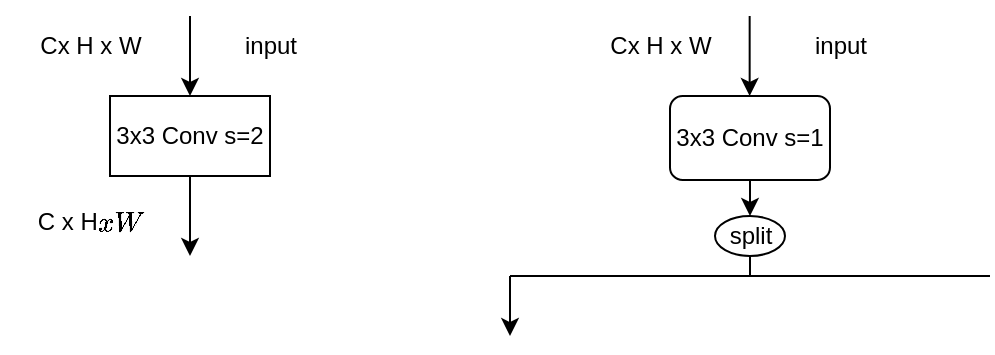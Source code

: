 <mxfile version="21.2.9" type="github">
  <diagram name="Page-1" id="XpkqMG4DgamtNfhGMaTh">
    <mxGraphModel dx="865" dy="569" grid="1" gridSize="10" guides="1" tooltips="1" connect="1" arrows="1" fold="1" page="1" pageScale="1" pageWidth="850" pageHeight="1100" math="0" shadow="0">
      <root>
        <mxCell id="0" />
        <mxCell id="1" parent="0" />
        <mxCell id="Ag83B2c30T-BLU_WmeoF-4" value="" style="endArrow=classic;html=1;rounded=0;entryX=0.5;entryY=0;entryDx=0;entryDy=0;entryPerimeter=0;" parent="1" edge="1">
          <mxGeometry width="50" height="50" relative="1" as="geometry">
            <mxPoint x="360" y="200" as="sourcePoint" />
            <mxPoint x="360" y="240" as="targetPoint" />
          </mxGeometry>
        </mxCell>
        <mxCell id="Ag83B2c30T-BLU_WmeoF-5" value="3x3 Conv s=2" style="rounded=0;whiteSpace=wrap;html=1;" parent="1" vertex="1">
          <mxGeometry x="320" y="240" width="80" height="40" as="geometry" />
        </mxCell>
        <mxCell id="Ag83B2c30T-BLU_WmeoF-8" value="input" style="text;html=1;align=center;verticalAlign=middle;resizable=0;points=[];autosize=1;strokeColor=none;fillColor=none;" parent="1" vertex="1">
          <mxGeometry x="375" y="200" width="50" height="30" as="geometry" />
        </mxCell>
        <mxCell id="Ag83B2c30T-BLU_WmeoF-9" value="Cx H x W" style="text;html=1;align=center;verticalAlign=middle;resizable=0;points=[];autosize=1;strokeColor=none;fillColor=none;" parent="1" vertex="1">
          <mxGeometry x="275" y="200" width="70" height="30" as="geometry" />
        </mxCell>
        <mxCell id="833LVJOIejTWr4TWuizp-1" value="" style="endArrow=classic;html=1;rounded=0;exitX=0.5;exitY=1;exitDx=0;exitDy=0;" edge="1" parent="1" source="Ag83B2c30T-BLU_WmeoF-5">
          <mxGeometry width="50" height="50" relative="1" as="geometry">
            <mxPoint x="460" y="360" as="sourcePoint" />
            <mxPoint x="360" y="320" as="targetPoint" />
            <Array as="points" />
          </mxGeometry>
        </mxCell>
        <mxCell id="833LVJOIejTWr4TWuizp-2" value="C x H` x W`" style="text;html=1;align=center;verticalAlign=middle;resizable=0;points=[];autosize=1;strokeColor=none;fillColor=none;" vertex="1" parent="1">
          <mxGeometry x="265" y="288" width="90" height="30" as="geometry" />
        </mxCell>
        <mxCell id="833LVJOIejTWr4TWuizp-3" value="" style="endArrow=classic;html=1;rounded=0;entryX=0.5;entryY=0;entryDx=0;entryDy=0;entryPerimeter=0;" edge="1" parent="1">
          <mxGeometry width="50" height="50" relative="1" as="geometry">
            <mxPoint x="639.83" y="200" as="sourcePoint" />
            <mxPoint x="639.83" y="240" as="targetPoint" />
          </mxGeometry>
        </mxCell>
        <mxCell id="833LVJOIejTWr4TWuizp-5" value="input" style="text;html=1;align=center;verticalAlign=middle;resizable=0;points=[];autosize=1;strokeColor=none;fillColor=none;" vertex="1" parent="1">
          <mxGeometry x="660" y="200" width="50" height="30" as="geometry" />
        </mxCell>
        <mxCell id="833LVJOIejTWr4TWuizp-6" value="Cx H x W" style="text;html=1;align=center;verticalAlign=middle;resizable=0;points=[];autosize=1;strokeColor=none;fillColor=none;" vertex="1" parent="1">
          <mxGeometry x="560" y="200" width="70" height="30" as="geometry" />
        </mxCell>
        <mxCell id="833LVJOIejTWr4TWuizp-7" value="" style="endArrow=classic;html=1;rounded=0;exitX=0.5;exitY=1;exitDx=0;exitDy=0;" edge="1" parent="1">
          <mxGeometry width="50" height="50" relative="1" as="geometry">
            <mxPoint x="640" y="280" as="sourcePoint" />
            <mxPoint x="640" y="300" as="targetPoint" />
            <Array as="points" />
          </mxGeometry>
        </mxCell>
        <mxCell id="833LVJOIejTWr4TWuizp-11" value="3x3 Conv s=1" style="rounded=1;whiteSpace=wrap;html=1;" vertex="1" parent="1">
          <mxGeometry x="600" y="240" width="80" height="42" as="geometry" />
        </mxCell>
        <mxCell id="833LVJOIejTWr4TWuizp-24" value="split" style="ellipse;whiteSpace=wrap;html=1;" vertex="1" parent="1">
          <mxGeometry x="622.5" y="300" width="35" height="20" as="geometry" />
        </mxCell>
        <mxCell id="833LVJOIejTWr4TWuizp-27" value="" style="endArrow=none;html=1;rounded=0;" edge="1" parent="1">
          <mxGeometry width="50" height="50" relative="1" as="geometry">
            <mxPoint x="520" y="330" as="sourcePoint" />
            <mxPoint x="760" y="330" as="targetPoint" />
          </mxGeometry>
        </mxCell>
        <mxCell id="833LVJOIejTWr4TWuizp-28" value="" style="endArrow=none;html=1;rounded=0;" edge="1" parent="1">
          <mxGeometry width="50" height="50" relative="1" as="geometry">
            <mxPoint x="640" y="330" as="sourcePoint" />
            <mxPoint x="640" y="330" as="targetPoint" />
            <Array as="points">
              <mxPoint x="640" y="320" />
            </Array>
          </mxGeometry>
        </mxCell>
        <mxCell id="833LVJOIejTWr4TWuizp-29" value="" style="endArrow=classic;html=1;rounded=0;" edge="1" parent="1">
          <mxGeometry width="50" height="50" relative="1" as="geometry">
            <mxPoint x="520" y="330" as="sourcePoint" />
            <mxPoint x="520" y="360" as="targetPoint" />
          </mxGeometry>
        </mxCell>
      </root>
    </mxGraphModel>
  </diagram>
</mxfile>
